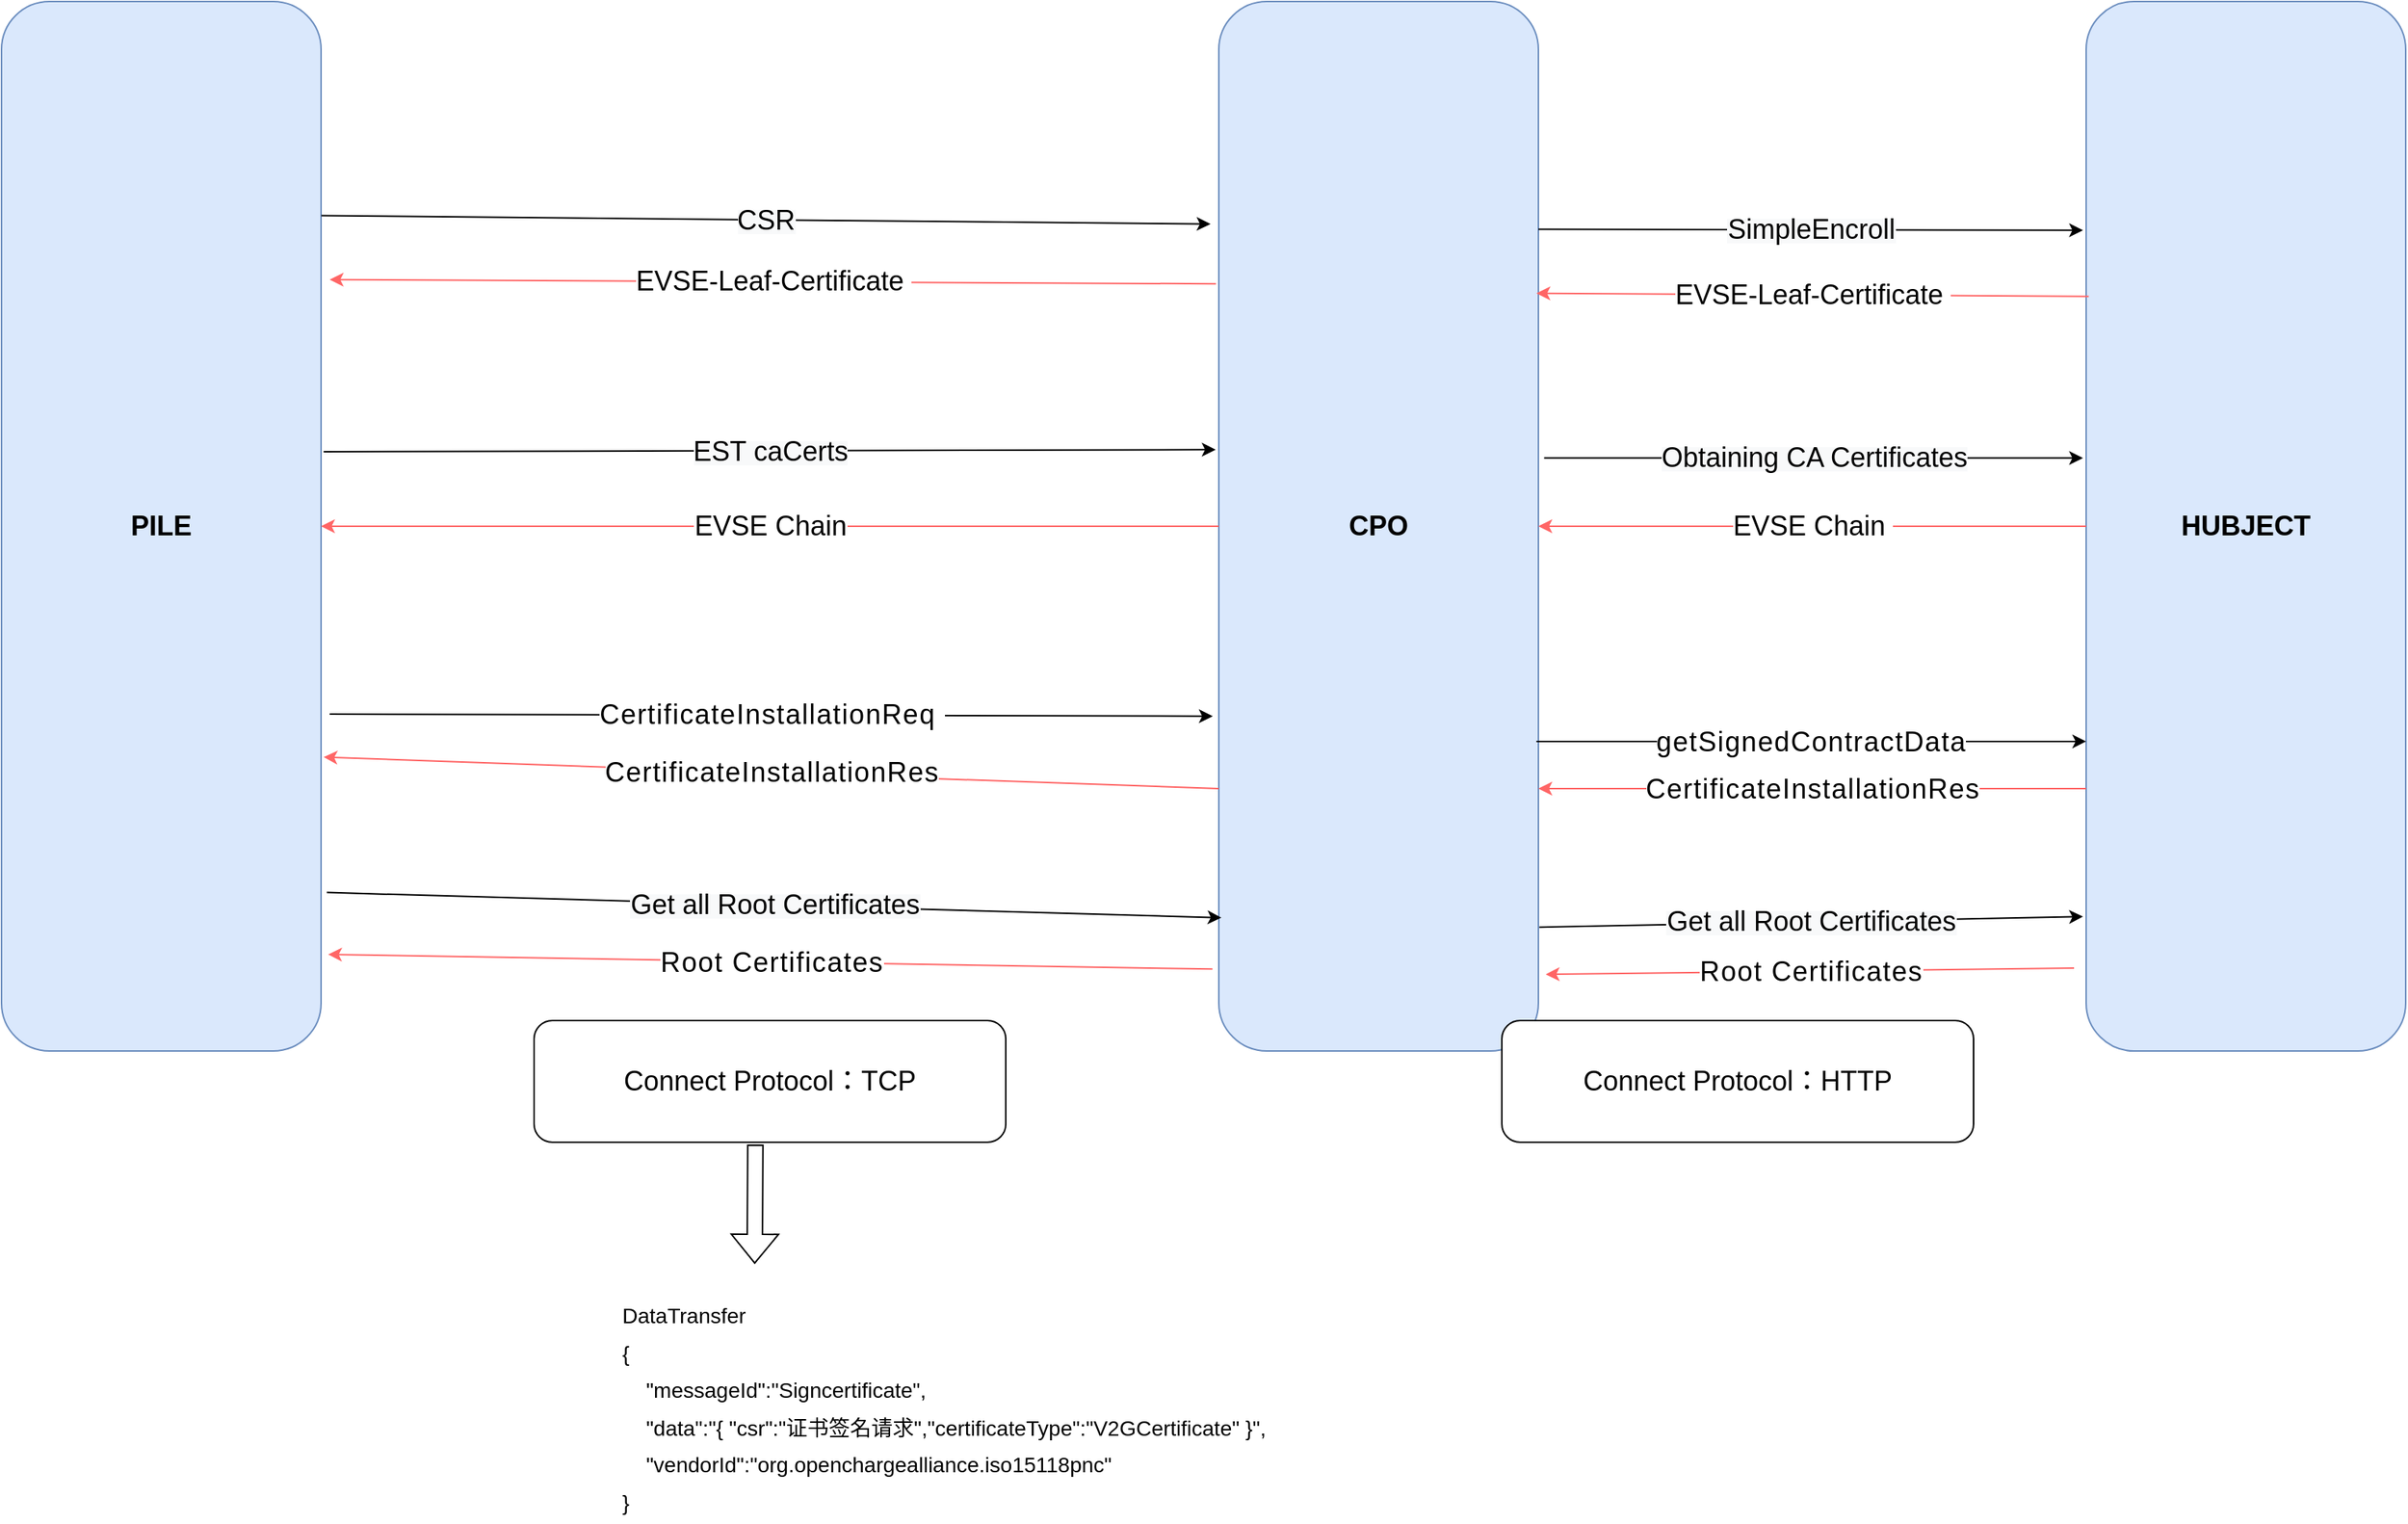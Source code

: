 <mxfile version="18.0.3" type="github">
  <diagram id="C5RBs43oDa-KdzZeNtuy" name="Page-1">
    <mxGraphModel dx="2336" dy="1160" grid="1" gridSize="10" guides="1" tooltips="1" connect="1" arrows="1" fold="1" page="1" pageScale="1" pageWidth="827" pageHeight="1169" math="0" shadow="0">
      <root>
        <mxCell id="WIyWlLk6GJQsqaUBKTNV-0" />
        <mxCell id="WIyWlLk6GJQsqaUBKTNV-1" parent="WIyWlLk6GJQsqaUBKTNV-0" />
        <mxCell id="lFaUMtjXurxVcKm3GQ7_-0" value="&lt;b&gt;&lt;font style=&quot;font-size: 18px;&quot;&gt;PILE&lt;/font&gt;&lt;/b&gt;" style="rounded=1;whiteSpace=wrap;html=1;fontSize=12;glass=0;strokeWidth=1;shadow=0;fillColor=#dae8fc;strokeColor=#6c8ebf;" vertex="1" parent="WIyWlLk6GJQsqaUBKTNV-1">
          <mxGeometry x="100" y="270" width="210" height="690" as="geometry" />
        </mxCell>
        <mxCell id="lFaUMtjXurxVcKm3GQ7_-5" value="&lt;b&gt;&lt;font style=&quot;font-size: 18px;&quot;&gt;CPO&lt;/font&gt;&lt;/b&gt;" style="rounded=1;whiteSpace=wrap;html=1;fontSize=12;glass=0;strokeWidth=1;shadow=0;fillColor=#dae8fc;strokeColor=#6c8ebf;" vertex="1" parent="WIyWlLk6GJQsqaUBKTNV-1">
          <mxGeometry x="900" y="270" width="210" height="690" as="geometry" />
        </mxCell>
        <mxCell id="lFaUMtjXurxVcKm3GQ7_-8" value="&lt;b&gt;&lt;font style=&quot;font-size: 18px;&quot;&gt;HUBJECT&lt;/font&gt;&lt;/b&gt;" style="rounded=1;whiteSpace=wrap;html=1;fontSize=12;glass=0;strokeWidth=1;shadow=0;fillColor=#dae8fc;strokeColor=#6c8ebf;" vertex="1" parent="WIyWlLk6GJQsqaUBKTNV-1">
          <mxGeometry x="1470" y="270" width="210" height="690" as="geometry" />
        </mxCell>
        <mxCell id="lFaUMtjXurxVcKm3GQ7_-16" value="" style="endArrow=classic;html=1;rounded=0;fontSize=14;entryX=-0.026;entryY=0.212;entryDx=0;entryDy=0;entryPerimeter=0;exitX=1.001;exitY=0.204;exitDx=0;exitDy=0;exitPerimeter=0;" edge="1" parent="WIyWlLk6GJQsqaUBKTNV-1" source="lFaUMtjXurxVcKm3GQ7_-0" target="lFaUMtjXurxVcKm3GQ7_-5">
          <mxGeometry relative="1" as="geometry">
            <mxPoint x="170" y="580" as="sourcePoint" />
            <mxPoint x="510" y="600" as="targetPoint" />
          </mxGeometry>
        </mxCell>
        <mxCell id="lFaUMtjXurxVcKm3GQ7_-17" value="&lt;span style=&quot;background-color: rgb(248, 249, 250);&quot;&gt;&lt;font style=&quot;font-size: 18px;&quot;&gt;CSR&lt;/font&gt;&lt;/span&gt;" style="edgeLabel;resizable=0;html=1;align=center;verticalAlign=middle;fontSize=14;" connectable="0" vertex="1" parent="lFaUMtjXurxVcKm3GQ7_-16">
          <mxGeometry relative="1" as="geometry" />
        </mxCell>
        <mxCell id="lFaUMtjXurxVcKm3GQ7_-18" value="" style="endArrow=classic;html=1;rounded=0;fontSize=14;exitX=1;exitY=0.217;exitDx=0;exitDy=0;exitPerimeter=0;entryX=-0.01;entryY=0.218;entryDx=0;entryDy=0;entryPerimeter=0;" edge="1" parent="WIyWlLk6GJQsqaUBKTNV-1" source="lFaUMtjXurxVcKm3GQ7_-5" target="lFaUMtjXurxVcKm3GQ7_-8">
          <mxGeometry relative="1" as="geometry">
            <mxPoint x="240.96" y="618.3" as="sourcePoint" />
            <mxPoint x="1050" y="645" as="targetPoint" />
          </mxGeometry>
        </mxCell>
        <mxCell id="lFaUMtjXurxVcKm3GQ7_-19" value="&lt;span style=&quot;background-color: rgb(248, 249, 250);&quot;&gt;&lt;font style=&quot;font-size: 18px;&quot;&gt;SimpleEncroll&lt;/font&gt;&lt;/span&gt;" style="edgeLabel;resizable=0;html=1;align=center;verticalAlign=middle;fontSize=14;" connectable="0" vertex="1" parent="lFaUMtjXurxVcKm3GQ7_-18">
          <mxGeometry relative="1" as="geometry" />
        </mxCell>
        <mxCell id="lFaUMtjXurxVcKm3GQ7_-24" value="" style="endArrow=classic;html=1;rounded=0;fontSize=14;exitX=1.008;exitY=0.429;exitDx=0;exitDy=0;exitPerimeter=0;entryX=-0.01;entryY=0.427;entryDx=0;entryDy=0;entryPerimeter=0;" edge="1" parent="WIyWlLk6GJQsqaUBKTNV-1" source="lFaUMtjXurxVcKm3GQ7_-0" target="lFaUMtjXurxVcKm3GQ7_-5">
          <mxGeometry relative="1" as="geometry">
            <mxPoint x="200.0" y="731.32" as="sourcePoint" />
            <mxPoint x="480" y="703" as="targetPoint" />
          </mxGeometry>
        </mxCell>
        <mxCell id="lFaUMtjXurxVcKm3GQ7_-25" value="&lt;span style=&quot;background-color: rgb(248, 249, 250);&quot;&gt;&lt;font style=&quot;font-size: 18px;&quot;&gt;EST caCerts&lt;/font&gt;&lt;/span&gt;" style="edgeLabel;resizable=0;html=1;align=center;verticalAlign=middle;fontSize=14;" connectable="0" vertex="1" parent="lFaUMtjXurxVcKm3GQ7_-24">
          <mxGeometry relative="1" as="geometry" />
        </mxCell>
        <mxCell id="lFaUMtjXurxVcKm3GQ7_-26" value="" style="endArrow=classic;html=1;rounded=0;fontSize=14;exitX=1.018;exitY=0.435;exitDx=0;exitDy=0;exitPerimeter=0;entryX=-0.01;entryY=0.435;entryDx=0;entryDy=0;entryPerimeter=0;" edge="1" parent="WIyWlLk6GJQsqaUBKTNV-1" source="lFaUMtjXurxVcKm3GQ7_-5" target="lFaUMtjXurxVcKm3GQ7_-8">
          <mxGeometry relative="1" as="geometry">
            <mxPoint x="650" y="731.32" as="sourcePoint" />
            <mxPoint x="920" y="730" as="targetPoint" />
            <Array as="points" />
          </mxGeometry>
        </mxCell>
        <mxCell id="lFaUMtjXurxVcKm3GQ7_-27" value="&lt;span style=&quot;background-color: rgb(248, 249, 250);&quot;&gt;&lt;font style=&quot;font-size: 18px;&quot;&gt;Obtaining CA Certificates&lt;/font&gt;&lt;/span&gt;" style="edgeLabel;resizable=0;html=1;align=center;verticalAlign=middle;fontSize=14;" connectable="0" vertex="1" parent="lFaUMtjXurxVcKm3GQ7_-26">
          <mxGeometry relative="1" as="geometry" />
        </mxCell>
        <mxCell id="lFaUMtjXurxVcKm3GQ7_-28" value="" style="endArrow=classic;html=1;rounded=0;fontSize=14;exitX=1.027;exitY=0.679;exitDx=0;exitDy=0;exitPerimeter=0;entryX=-0.019;entryY=0.681;entryDx=0;entryDy=0;entryPerimeter=0;" edge="1" parent="WIyWlLk6GJQsqaUBKTNV-1" source="lFaUMtjXurxVcKm3GQ7_-0" target="lFaUMtjXurxVcKm3GQ7_-5">
          <mxGeometry relative="1" as="geometry">
            <mxPoint x="200" y="831.67" as="sourcePoint" />
            <mxPoint x="397.454" y="830.0" as="targetPoint" />
          </mxGeometry>
        </mxCell>
        <mxCell id="lFaUMtjXurxVcKm3GQ7_-29" value="&lt;span style=&quot;letter-spacing: 0.6pt;&quot; lang=&quot;EN-US&quot;&gt;&lt;font style=&quot;font-size: 18px;&quot;&gt;CertificateInstallationReq&amp;nbsp;&lt;/font&gt;&lt;/span&gt;" style="edgeLabel;resizable=0;html=1;align=center;verticalAlign=middle;fontSize=14;" connectable="0" vertex="1" parent="lFaUMtjXurxVcKm3GQ7_-28">
          <mxGeometry relative="1" as="geometry" />
        </mxCell>
        <mxCell id="lFaUMtjXurxVcKm3GQ7_-30" value="" style="endArrow=classic;html=1;rounded=0;fontSize=14;exitX=0.994;exitY=0.705;exitDx=0;exitDy=0;exitPerimeter=0;entryX=0;entryY=0.705;entryDx=0;entryDy=0;entryPerimeter=0;" edge="1" parent="WIyWlLk6GJQsqaUBKTNV-1" source="lFaUMtjXurxVcKm3GQ7_-5" target="lFaUMtjXurxVcKm3GQ7_-8">
          <mxGeometry relative="1" as="geometry">
            <mxPoint x="534.0" y="832.11" as="sourcePoint" />
            <mxPoint x="850" y="835" as="targetPoint" />
          </mxGeometry>
        </mxCell>
        <mxCell id="lFaUMtjXurxVcKm3GQ7_-31" value="&lt;span style=&quot;font-family: 微软雅黑, sans-serif; letter-spacing: 0.6pt;&quot; lang=&quot;EN-US&quot;&gt;&lt;font style=&quot;font-size: 18px;&quot;&gt;getSignedContractData&lt;/font&gt;&lt;/span&gt;" style="edgeLabel;resizable=0;html=1;align=center;verticalAlign=middle;fontSize=14;" connectable="0" vertex="1" parent="lFaUMtjXurxVcKm3GQ7_-30">
          <mxGeometry relative="1" as="geometry" />
        </mxCell>
        <mxCell id="lFaUMtjXurxVcKm3GQ7_-32" value="" style="endArrow=classic;html=1;rounded=0;fontSize=14;exitX=1.018;exitY=0.849;exitDx=0;exitDy=0;exitPerimeter=0;entryX=0.008;entryY=0.873;entryDx=0;entryDy=0;entryPerimeter=0;" edge="1" parent="WIyWlLk6GJQsqaUBKTNV-1" source="lFaUMtjXurxVcKm3GQ7_-0" target="lFaUMtjXurxVcKm3GQ7_-5">
          <mxGeometry relative="1" as="geometry">
            <mxPoint x="190.0" y="902.11" as="sourcePoint" />
            <mxPoint x="440" y="900" as="targetPoint" />
          </mxGeometry>
        </mxCell>
        <mxCell id="lFaUMtjXurxVcKm3GQ7_-33" value="&lt;span style=&quot;background-color: rgb(248, 249, 250);&quot;&gt;&lt;font style=&quot;font-size: 18px;&quot;&gt;Get all Root Certificates&lt;/font&gt;&lt;/span&gt;" style="edgeLabel;resizable=0;html=1;align=center;verticalAlign=middle;fontSize=14;" connectable="0" vertex="1" parent="lFaUMtjXurxVcKm3GQ7_-32">
          <mxGeometry relative="1" as="geometry" />
        </mxCell>
        <mxCell id="lFaUMtjXurxVcKm3GQ7_-34" value="" style="endArrow=classic;html=1;rounded=0;fontSize=14;exitX=1.003;exitY=0.882;exitDx=0;exitDy=0;exitPerimeter=0;entryX=-0.01;entryY=0.872;entryDx=0;entryDy=0;entryPerimeter=0;" edge="1" parent="WIyWlLk6GJQsqaUBKTNV-1" source="lFaUMtjXurxVcKm3GQ7_-5" target="lFaUMtjXurxVcKm3GQ7_-8">
          <mxGeometry relative="1" as="geometry">
            <mxPoint x="182.16" y="909.6" as="sourcePoint" />
            <mxPoint x="471.072" y="910.47" as="targetPoint" />
          </mxGeometry>
        </mxCell>
        <mxCell id="lFaUMtjXurxVcKm3GQ7_-35" value="&lt;span style=&quot;background-color: rgb(248, 249, 250);&quot;&gt;&lt;font style=&quot;font-size: 18px;&quot;&gt;Get all Root Certificates&lt;/font&gt;&lt;/span&gt;" style="edgeLabel;resizable=0;html=1;align=center;verticalAlign=middle;fontSize=14;" connectable="0" vertex="1" parent="lFaUMtjXurxVcKm3GQ7_-34">
          <mxGeometry relative="1" as="geometry" />
        </mxCell>
        <mxCell id="lFaUMtjXurxVcKm3GQ7_-37" value="" style="endArrow=classic;html=1;rounded=0;fontSize=14;entryX=0.994;entryY=0.278;entryDx=0;entryDy=0;entryPerimeter=0;exitX=0.008;exitY=0.281;exitDx=0;exitDy=0;exitPerimeter=0;fillColor=#e51400;strokeColor=#FF6666;" edge="1" parent="WIyWlLk6GJQsqaUBKTNV-1" source="lFaUMtjXurxVcKm3GQ7_-8" target="lFaUMtjXurxVcKm3GQ7_-5">
          <mxGeometry relative="1" as="geometry">
            <mxPoint x="850" y="668" as="sourcePoint" />
            <mxPoint x="580" y="830" as="targetPoint" />
          </mxGeometry>
        </mxCell>
        <mxCell id="lFaUMtjXurxVcKm3GQ7_-38" value="&lt;font style=&quot;font-size: 18px;&quot;&gt;EVSE-Leaf-Certificate&amp;nbsp;&lt;/font&gt;" style="edgeLabel;resizable=0;html=1;align=center;verticalAlign=middle;fontSize=14;" connectable="0" vertex="1" parent="lFaUMtjXurxVcKm3GQ7_-37">
          <mxGeometry relative="1" as="geometry" />
        </mxCell>
        <mxCell id="lFaUMtjXurxVcKm3GQ7_-39" value="" style="endArrow=classic;html=1;rounded=0;fontSize=14;exitX=-0.009;exitY=0.269;exitDx=0;exitDy=0;exitPerimeter=0;entryX=1.027;entryY=0.265;entryDx=0;entryDy=0;entryPerimeter=0;fillColor=#e51400;strokeColor=#FF6666;" edge="1" parent="WIyWlLk6GJQsqaUBKTNV-1" source="lFaUMtjXurxVcKm3GQ7_-5" target="lFaUMtjXurxVcKm3GQ7_-0">
          <mxGeometry relative="1" as="geometry">
            <mxPoint x="480" y="660" as="sourcePoint" />
            <mxPoint x="160" y="665" as="targetPoint" />
          </mxGeometry>
        </mxCell>
        <mxCell id="lFaUMtjXurxVcKm3GQ7_-40" value="&lt;font style=&quot;font-size: 18px;&quot;&gt;EVSE-Leaf-Certificate&amp;nbsp;&lt;/font&gt;" style="edgeLabel;resizable=0;html=1;align=center;verticalAlign=middle;fontSize=14;" connectable="0" vertex="1" parent="lFaUMtjXurxVcKm3GQ7_-39">
          <mxGeometry relative="1" as="geometry" />
        </mxCell>
        <mxCell id="lFaUMtjXurxVcKm3GQ7_-42" value="" style="endArrow=classic;html=1;rounded=0;fontSize=14;entryX=1;entryY=0.5;entryDx=0;entryDy=0;exitX=0;exitY=0.5;exitDx=0;exitDy=0;fillColor=#e51400;strokeColor=#FF6666;" edge="1" parent="WIyWlLk6GJQsqaUBKTNV-1" source="lFaUMtjXurxVcKm3GQ7_-8" target="lFaUMtjXurxVcKm3GQ7_-5">
          <mxGeometry relative="1" as="geometry">
            <mxPoint x="870.96" y="679.59" as="sourcePoint" />
            <mxPoint x="623.196" y="678.42" as="targetPoint" />
          </mxGeometry>
        </mxCell>
        <mxCell id="lFaUMtjXurxVcKm3GQ7_-43" value="&lt;font style=&quot;font-size: 18px;&quot;&gt;EVSE Chain&amp;nbsp;&lt;/font&gt;" style="edgeLabel;resizable=0;html=1;align=center;verticalAlign=middle;fontSize=14;" connectable="0" vertex="1" parent="lFaUMtjXurxVcKm3GQ7_-42">
          <mxGeometry relative="1" as="geometry" />
        </mxCell>
        <mxCell id="lFaUMtjXurxVcKm3GQ7_-44" value="" style="endArrow=classic;html=1;rounded=0;fontSize=14;entryX=1;entryY=0.5;entryDx=0;entryDy=0;exitX=0;exitY=0.5;exitDx=0;exitDy=0;fillColor=#e51400;strokeColor=#FF6666;" edge="1" parent="WIyWlLk6GJQsqaUBKTNV-1" source="lFaUMtjXurxVcKm3GQ7_-5" target="lFaUMtjXurxVcKm3GQ7_-0">
          <mxGeometry relative="1" as="geometry">
            <mxPoint x="406" y="759.5" as="sourcePoint" />
            <mxPoint x="160" y="759.5" as="targetPoint" />
          </mxGeometry>
        </mxCell>
        <mxCell id="lFaUMtjXurxVcKm3GQ7_-45" value="&lt;font style=&quot;font-size: 18px;&quot;&gt;EVSE Chain&lt;/font&gt;" style="edgeLabel;resizable=0;html=1;align=center;verticalAlign=middle;fontSize=14;" connectable="0" vertex="1" parent="lFaUMtjXurxVcKm3GQ7_-44">
          <mxGeometry relative="1" as="geometry" />
        </mxCell>
        <mxCell id="lFaUMtjXurxVcKm3GQ7_-48" value="" style="endArrow=classic;html=1;rounded=0;fontSize=14;entryX=1;entryY=0.75;entryDx=0;entryDy=0;exitX=0;exitY=0.75;exitDx=0;exitDy=0;fillColor=#e51400;strokeColor=#FF6666;" edge="1" parent="WIyWlLk6GJQsqaUBKTNV-1" source="lFaUMtjXurxVcKm3GQ7_-8" target="lFaUMtjXurxVcKm3GQ7_-5">
          <mxGeometry relative="1" as="geometry">
            <mxPoint x="1210" y="755" as="sourcePoint" />
            <mxPoint x="590" y="755" as="targetPoint" />
          </mxGeometry>
        </mxCell>
        <mxCell id="lFaUMtjXurxVcKm3GQ7_-49" value="&lt;div style=&quot;text-align: start;&quot;&gt;&lt;span style=&quot;letter-spacing: 0.8px; text-align: center;&quot;&gt;&lt;font style=&quot;font-size: 18px;&quot;&gt;CertificateInstallationRes&lt;/font&gt;&lt;/span&gt;&lt;br&gt;&lt;/div&gt;" style="edgeLabel;resizable=0;html=1;align=center;verticalAlign=middle;fontSize=14;" connectable="0" vertex="1" parent="lFaUMtjXurxVcKm3GQ7_-48">
          <mxGeometry relative="1" as="geometry" />
        </mxCell>
        <mxCell id="lFaUMtjXurxVcKm3GQ7_-50" value="" style="endArrow=classic;html=1;rounded=0;fontSize=14;entryX=1.008;entryY=0.72;entryDx=0;entryDy=0;exitX=0;exitY=0.75;exitDx=0;exitDy=0;entryPerimeter=0;fillColor=#e51400;strokeColor=#FF6666;" edge="1" parent="WIyWlLk6GJQsqaUBKTNV-1" source="lFaUMtjXurxVcKm3GQ7_-5" target="lFaUMtjXurxVcKm3GQ7_-0">
          <mxGeometry relative="1" as="geometry">
            <mxPoint x="1220" y="902.5" as="sourcePoint" />
            <mxPoint x="670" y="892.5" as="targetPoint" />
          </mxGeometry>
        </mxCell>
        <mxCell id="lFaUMtjXurxVcKm3GQ7_-51" value="&lt;div style=&quot;text-align: start;&quot;&gt;&lt;span style=&quot;letter-spacing: 0.8px; text-align: center;&quot;&gt;&lt;font style=&quot;font-size: 18px;&quot;&gt;CertificateInstallationRes&lt;/font&gt;&lt;/span&gt;&lt;br&gt;&lt;/div&gt;" style="edgeLabel;resizable=0;html=1;align=center;verticalAlign=middle;fontSize=14;" connectable="0" vertex="1" parent="lFaUMtjXurxVcKm3GQ7_-50">
          <mxGeometry relative="1" as="geometry" />
        </mxCell>
        <mxCell id="lFaUMtjXurxVcKm3GQ7_-54" value="" style="endArrow=classic;html=1;rounded=0;fontSize=14;entryX=1.023;entryY=0.927;entryDx=0;entryDy=0;exitX=-0.038;exitY=0.921;exitDx=0;exitDy=0;entryPerimeter=0;exitPerimeter=0;fillColor=#e51400;strokeColor=#FF6666;" edge="1" parent="WIyWlLk6GJQsqaUBKTNV-1" source="lFaUMtjXurxVcKm3GQ7_-8" target="lFaUMtjXurxVcKm3GQ7_-5">
          <mxGeometry relative="1" as="geometry">
            <mxPoint x="1220" y="977.5" as="sourcePoint" />
            <mxPoint x="670" y="967.5" as="targetPoint" />
          </mxGeometry>
        </mxCell>
        <mxCell id="lFaUMtjXurxVcKm3GQ7_-55" value="&lt;div style=&quot;text-align: start;&quot;&gt;&lt;span style=&quot;letter-spacing: 0.8px; text-align: center;&quot;&gt;&lt;font style=&quot;font-size: 18px;&quot;&gt;Root Certificates&lt;/font&gt;&lt;/span&gt;&lt;br&gt;&lt;/div&gt;" style="edgeLabel;resizable=0;html=1;align=center;verticalAlign=middle;fontSize=14;" connectable="0" vertex="1" parent="lFaUMtjXurxVcKm3GQ7_-54">
          <mxGeometry relative="1" as="geometry" />
        </mxCell>
        <mxCell id="lFaUMtjXurxVcKm3GQ7_-56" value="" style="endArrow=classic;html=1;rounded=0;fontSize=14;entryX=1.022;entryY=0.908;entryDx=0;entryDy=0;exitX=-0.02;exitY=0.922;exitDx=0;exitDy=0;entryPerimeter=0;exitPerimeter=0;fillColor=#e51400;strokeColor=#FF6666;" edge="1" parent="WIyWlLk6GJQsqaUBKTNV-1" source="lFaUMtjXurxVcKm3GQ7_-5" target="lFaUMtjXurxVcKm3GQ7_-0">
          <mxGeometry relative="1" as="geometry">
            <mxPoint x="1215.44" y="1095.49" as="sourcePoint" />
            <mxPoint x="672.76" y="1089.63" as="targetPoint" />
          </mxGeometry>
        </mxCell>
        <mxCell id="lFaUMtjXurxVcKm3GQ7_-57" value="&lt;div style=&quot;text-align: start;&quot;&gt;&lt;span style=&quot;letter-spacing: 0.8px; text-align: center;&quot;&gt;&lt;font style=&quot;font-size: 18px;&quot;&gt;Root Certificates&lt;/font&gt;&lt;/span&gt;&lt;br&gt;&lt;/div&gt;" style="edgeLabel;resizable=0;html=1;align=center;verticalAlign=middle;fontSize=14;" connectable="0" vertex="1" parent="lFaUMtjXurxVcKm3GQ7_-56">
          <mxGeometry relative="1" as="geometry" />
        </mxCell>
        <mxCell id="lFaUMtjXurxVcKm3GQ7_-61" value="&lt;article data-content=&quot;[{&amp;quot;type&amp;quot;:&amp;quot;block&amp;quot;,&amp;quot;id&amp;quot;:&amp;quot;Cxpn-1652323043085&amp;quot;,&amp;quot;name&amp;quot;:&amp;quot;paragraph&amp;quot;,&amp;quot;data&amp;quot;:{},&amp;quot;nodes&amp;quot;:[{&amp;quot;type&amp;quot;:&amp;quot;text&amp;quot;,&amp;quot;id&amp;quot;:&amp;quot;qzmt-1652323043084&amp;quot;,&amp;quot;leaves&amp;quot;:[{&amp;quot;text&amp;quot;:&amp;quot;DataTransfer&amp;quot;,&amp;quot;marks&amp;quot;:[]}]}],&amp;quot;state&amp;quot;:{}}]&quot;&gt;&lt;div style=&quot;line-height: 1.75; text-align: left;&quot;&gt;&lt;font style=&quot;font-size: 18px;&quot;&gt;Connect Protocol：HTTP&lt;/font&gt;&lt;/div&gt;&lt;/article&gt;" style="rounded=1;whiteSpace=wrap;html=1;fontFamily=Helvetica;fontSize=18;" vertex="1" parent="WIyWlLk6GJQsqaUBKTNV-1">
          <mxGeometry x="1086" y="940" width="310" height="80" as="geometry" />
        </mxCell>
        <mxCell id="lFaUMtjXurxVcKm3GQ7_-62" value="&lt;article data-content=&quot;[{&amp;quot;type&amp;quot;:&amp;quot;block&amp;quot;,&amp;quot;id&amp;quot;:&amp;quot;Cxpn-1652323043085&amp;quot;,&amp;quot;name&amp;quot;:&amp;quot;paragraph&amp;quot;,&amp;quot;data&amp;quot;:{},&amp;quot;nodes&amp;quot;:[{&amp;quot;type&amp;quot;:&amp;quot;text&amp;quot;,&amp;quot;id&amp;quot;:&amp;quot;qzmt-1652323043084&amp;quot;,&amp;quot;leaves&amp;quot;:[{&amp;quot;text&amp;quot;:&amp;quot;DataTransfer&amp;quot;,&amp;quot;marks&amp;quot;:[]}]}],&amp;quot;state&amp;quot;:{}}]&quot;&gt;&lt;div style=&quot;line-height: 1.75; text-align: left;&quot;&gt;&lt;font style=&quot;font-size: 18px;&quot;&gt;Connect Protocol：TCP&lt;/font&gt;&lt;/div&gt;&lt;/article&gt;" style="rounded=1;whiteSpace=wrap;html=1;fontFamily=Helvetica;fontSize=18;" vertex="1" parent="WIyWlLk6GJQsqaUBKTNV-1">
          <mxGeometry x="450" y="940" width="310" height="80" as="geometry" />
        </mxCell>
        <mxCell id="lFaUMtjXurxVcKm3GQ7_-65" value="" style="shape=flexArrow;endArrow=classic;html=1;rounded=0;fontFamily=Helvetica;fontSize=14;fontColor=#FF3333;strokeColor=#000000;exitX=0.469;exitY=1.019;exitDx=0;exitDy=0;exitPerimeter=0;" edge="1" parent="WIyWlLk6GJQsqaUBKTNV-1" source="lFaUMtjXurxVcKm3GQ7_-62">
          <mxGeometry width="50" height="50" relative="1" as="geometry">
            <mxPoint x="580" y="1060" as="sourcePoint" />
            <mxPoint x="595" y="1100" as="targetPoint" />
          </mxGeometry>
        </mxCell>
        <mxCell id="lFaUMtjXurxVcKm3GQ7_-67" value="&lt;article data-content=&quot;[{&amp;quot;type&amp;quot;:&amp;quot;block&amp;quot;,&amp;quot;id&amp;quot;:&amp;quot;XVcT-1652322092226&amp;quot;,&amp;quot;name&amp;quot;:&amp;quot;paragraph&amp;quot;,&amp;quot;data&amp;quot;:{&amp;quot;style&amp;quot;:{&amp;quot;indent&amp;quot;:28}},&amp;quot;nodes&amp;quot;:[{&amp;quot;type&amp;quot;:&amp;quot;text&amp;quot;,&amp;quot;id&amp;quot;:&amp;quot;4uBv-1652322092225&amp;quot;,&amp;quot;leaves&amp;quot;:[{&amp;quot;text&amp;quot;:&amp;quot;{&amp;quot;,&amp;quot;marks&amp;quot;:[]}]}],&amp;quot;state&amp;quot;:{}},{&amp;quot;type&amp;quot;:&amp;quot;block&amp;quot;,&amp;quot;id&amp;quot;:&amp;quot;iDdd-1652322490914&amp;quot;,&amp;quot;name&amp;quot;:&amp;quot;paragraph&amp;quot;,&amp;quot;data&amp;quot;:{&amp;quot;version&amp;quot;:1,&amp;quot;style&amp;quot;:{&amp;quot;indent&amp;quot;:28}},&amp;quot;nodes&amp;quot;:[{&amp;quot;type&amp;quot;:&amp;quot;text&amp;quot;,&amp;quot;id&amp;quot;:&amp;quot;9VgO-1652322490913&amp;quot;,&amp;quot;leaves&amp;quot;:[{&amp;quot;text&amp;quot;:&amp;quot;&amp;nbsp;&amp;nbsp;&amp;nbsp;&amp;nbsp;\&amp;quot;messageId\&amp;quot;:\&amp;quot;Signcertificate\&amp;quot;,&amp;quot;,&amp;quot;marks&amp;quot;:[]}]}],&amp;quot;state&amp;quot;:{}},{&amp;quot;type&amp;quot;:&amp;quot;block&amp;quot;,&amp;quot;id&amp;quot;:&amp;quot;MYJo-1652322490916&amp;quot;,&amp;quot;name&amp;quot;:&amp;quot;paragraph&amp;quot;,&amp;quot;data&amp;quot;:{&amp;quot;version&amp;quot;:1,&amp;quot;style&amp;quot;:{&amp;quot;indent&amp;quot;:28}},&amp;quot;nodes&amp;quot;:[{&amp;quot;type&amp;quot;:&amp;quot;text&amp;quot;,&amp;quot;id&amp;quot;:&amp;quot;wJCq-1652322490915&amp;quot;,&amp;quot;leaves&amp;quot;:[{&amp;quot;text&amp;quot;:&amp;quot;&amp;nbsp;&amp;nbsp;&amp;nbsp;&amp;nbsp;\&amp;quot;data\&amp;quot;:\&amp;quot;{ \&amp;quot;csr\&amp;quot;:\&amp;quot;证书签名请求\&amp;quot;,\&amp;quot;certificateType\&amp;quot;:\&amp;quot;V2GCertificate\&amp;quot;     }\&amp;quot;,&amp;quot;,&amp;quot;marks&amp;quot;:[]}]}],&amp;quot;state&amp;quot;:{}},{&amp;quot;type&amp;quot;:&amp;quot;block&amp;quot;,&amp;quot;id&amp;quot;:&amp;quot;YKYm-1652322490918&amp;quot;,&amp;quot;name&amp;quot;:&amp;quot;paragraph&amp;quot;,&amp;quot;data&amp;quot;:{&amp;quot;version&amp;quot;:1,&amp;quot;style&amp;quot;:{&amp;quot;indent&amp;quot;:28}},&amp;quot;nodes&amp;quot;:[{&amp;quot;type&amp;quot;:&amp;quot;text&amp;quot;,&amp;quot;id&amp;quot;:&amp;quot;cieP-1652322490917&amp;quot;,&amp;quot;leaves&amp;quot;:[{&amp;quot;text&amp;quot;:&amp;quot;&amp;nbsp;&amp;nbsp;&amp;nbsp;&amp;nbsp;\&amp;quot;vendorId\&amp;quot;:\&amp;quot;org.openchargealliance.iso15118pnc\&amp;quot;&amp;quot;,&amp;quot;marks&amp;quot;:[]}]}],&amp;quot;state&amp;quot;:{}},{&amp;quot;type&amp;quot;:&amp;quot;block&amp;quot;,&amp;quot;id&amp;quot;:&amp;quot;v8Kz-1652322490920&amp;quot;,&amp;quot;name&amp;quot;:&amp;quot;paragraph&amp;quot;,&amp;quot;data&amp;quot;:{&amp;quot;version&amp;quot;:1,&amp;quot;style&amp;quot;:{&amp;quot;indent&amp;quot;:28}},&amp;quot;nodes&amp;quot;:[{&amp;quot;type&amp;quot;:&amp;quot;text&amp;quot;,&amp;quot;id&amp;quot;:&amp;quot;LmM9-1652322490919&amp;quot;,&amp;quot;leaves&amp;quot;:[{&amp;quot;text&amp;quot;:&amp;quot;}&amp;quot;,&amp;quot;marks&amp;quot;:[]}]}],&amp;quot;state&amp;quot;:{}}]&quot;&gt;&lt;div style=&quot;line-height: 1.75; text-align: left; margin-left: 28px;&quot;&gt;DataTransfer&lt;/div&gt;&lt;div style=&quot;line-height: 1.75; text-align: left; margin-left: 28px;&quot;&gt;{&lt;/div&gt;&lt;div style=&quot;line-height: 1.75; text-align: left; margin-left: 28px;&quot;&gt;&amp;nbsp;&amp;nbsp;&amp;nbsp;&amp;nbsp;&quot;messageId&quot;:&quot;Signcertificate&quot;,&lt;/div&gt;&lt;div style=&quot;line-height: 1.75; text-align: left; margin-left: 28px;&quot;&gt;&amp;nbsp;&amp;nbsp;&amp;nbsp;&amp;nbsp;&quot;data&quot;:&quot;{ &quot;csr&quot;:&quot;证书签名请求&quot;,&quot;certificateType&quot;:&quot;V2GCertificate&quot;     }&quot;,&lt;/div&gt;&lt;div style=&quot;line-height: 1.75; text-align: left; margin-left: 28px;&quot;&gt;&amp;nbsp;&amp;nbsp;&amp;nbsp;&amp;nbsp;&quot;vendorId&quot;:&quot;org.openchargealliance.iso15118pnc&quot;&lt;/div&gt;&lt;div style=&quot;line-height: 1.75; text-align: left; margin-left: 28px;&quot;&gt;}&lt;/div&gt;&lt;/article&gt;" style="text;html=1;resizable=0;autosize=1;align=center;verticalAlign=middle;points=[];fillColor=none;strokeColor=none;rounded=0;fontFamily=Helvetica;fontSize=14;fontColor=#000000;" vertex="1" parent="WIyWlLk6GJQsqaUBKTNV-1">
          <mxGeometry x="470" y="1120" width="470" height="150" as="geometry" />
        </mxCell>
      </root>
    </mxGraphModel>
  </diagram>
</mxfile>
